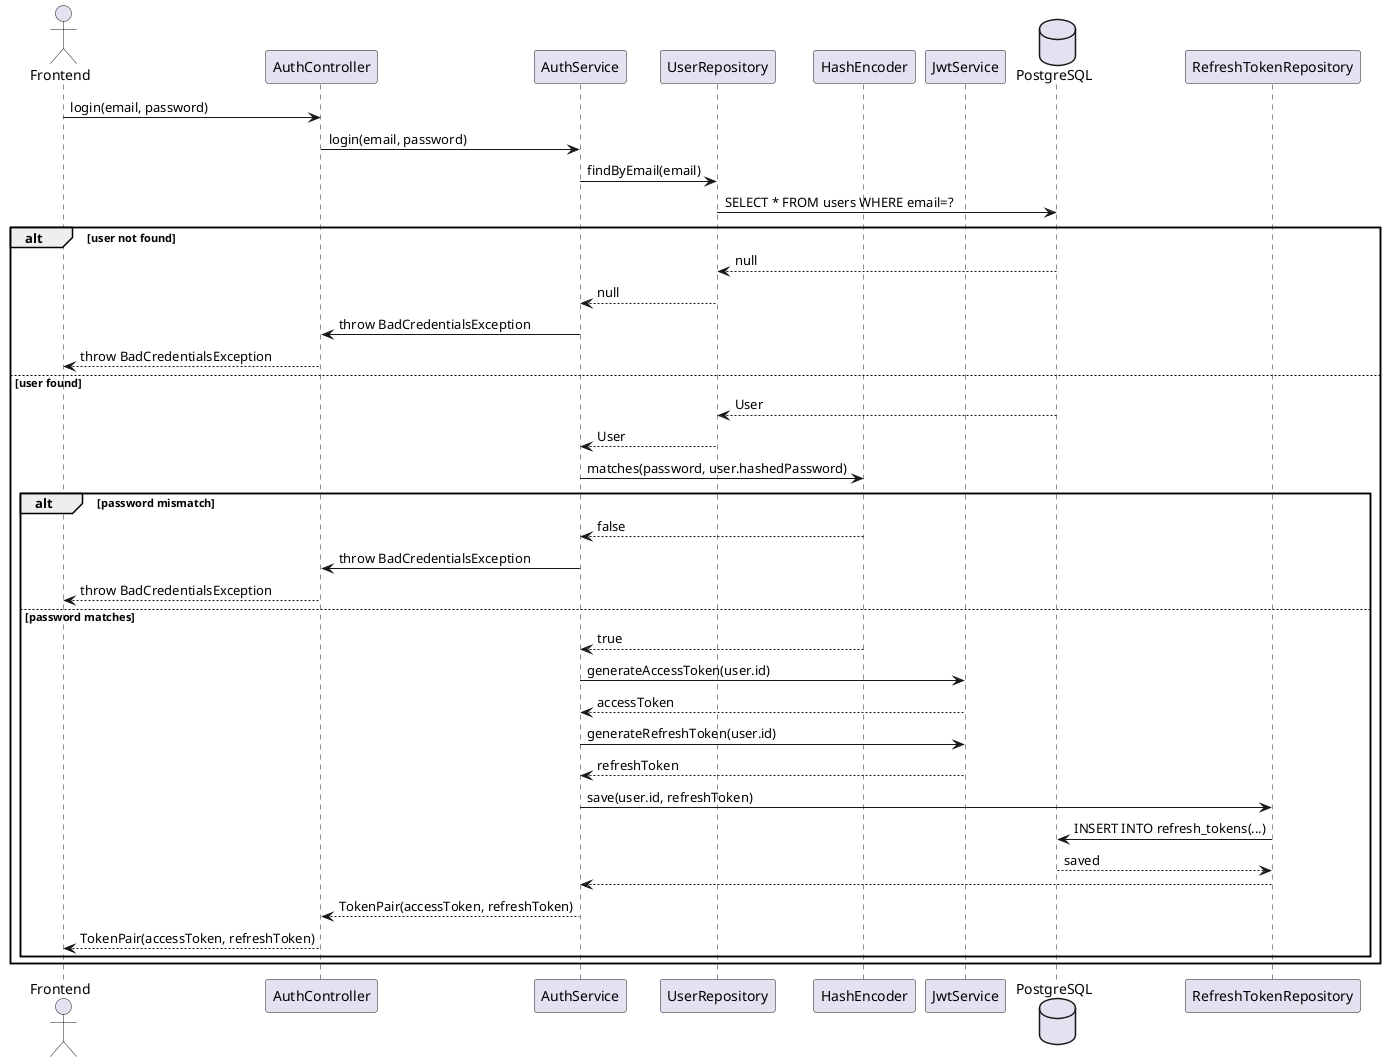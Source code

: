 @startuml
actor "Frontend" as FE
participant "AuthController" as AC
participant "AuthService" as AS
participant "UserRepository" as UR
participant "HashEncoder" as HE
participant "JwtService" as JS
database "PostgreSQL" as DB
participant "RefreshTokenRepository" as RTR

FE -> AC: login(email, password)
AC -> AS: login(email, password)

AS -> UR: findByEmail(email)
UR -> DB: SELECT * FROM users WHERE email=?
alt user not found
    DB --> UR: null
    UR --> AS: null
    AS -> AC: throw BadCredentialsException
    AC --> FE: throw BadCredentialsException
else user found
    DB --> UR: User
    UR --> AS: User
    AS -> HE: matches(password, user.hashedPassword)
    alt password mismatch
        HE --> AS: false
        AS -> AC: throw BadCredentialsException
        AC --> FE: throw BadCredentialsException
    else password matches
        HE --> AS: true
        AS -> JS: generateAccessToken(user.id)
        JS --> AS: accessToken
        AS -> JS: generateRefreshToken(user.id)
        JS --> AS: refreshToken
        AS -> RTR: save(user.id, refreshToken)
        RTR -> DB: INSERT INTO refresh_tokens(...)
        DB --> RTR: saved
        RTR --> AS:
        AS --> AC: TokenPair(accessToken, refreshToken)
        AC --> FE: TokenPair(accessToken, refreshToken)
    end
end
@enduml
